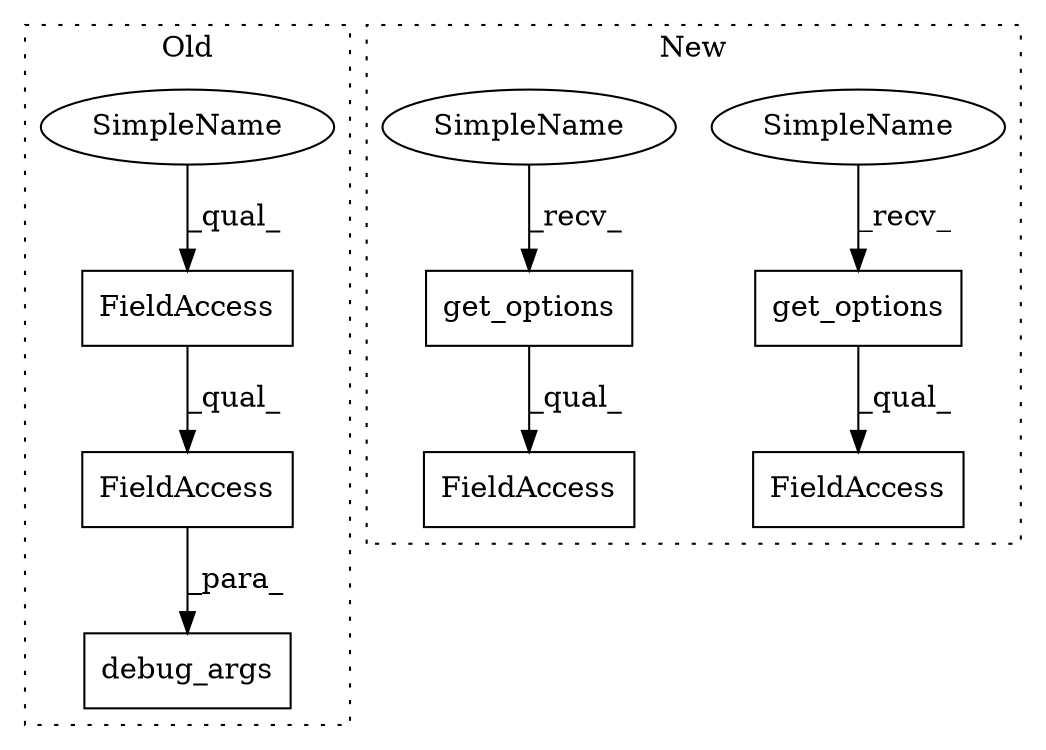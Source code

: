 digraph G {
subgraph cluster0 {
1 [label="debug_args" a="32" s="2257,2287" l="11,1" shape="box"];
4 [label="FieldAccess" a="22" s="2268" l="19" shape="box"];
5 [label="FieldAccess" a="22" s="2268" l="12" shape="box"];
8 [label="SimpleName" a="42" s="2268" l="4" shape="ellipse"];
label = "Old";
style="dotted";
}
subgraph cluster1 {
2 [label="get_options" a="32" s="1381" l="13" shape="box"];
3 [label="FieldAccess" a="22" s="1376" l="23" shape="box"];
6 [label="get_options" a="32" s="1300" l="13" shape="box"];
7 [label="FieldAccess" a="22" s="1295" l="23" shape="box"];
9 [label="SimpleName" a="42" s="1295" l="4" shape="ellipse"];
10 [label="SimpleName" a="42" s="1376" l="4" shape="ellipse"];
label = "New";
style="dotted";
}
2 -> 3 [label="_qual_"];
4 -> 1 [label="_para_"];
5 -> 4 [label="_qual_"];
6 -> 7 [label="_qual_"];
8 -> 5 [label="_qual_"];
9 -> 6 [label="_recv_"];
10 -> 2 [label="_recv_"];
}